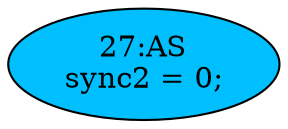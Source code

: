 strict digraph "" {
	node [label="\N"];
	"27:AS"	 [ast="<pyverilog.vparser.ast.Assign object at 0x7f4415e114d0>",
		def_var="['sync2']",
		fillcolor=deepskyblue,
		label="27:AS
sync2 = 0;",
		statements="[]",
		style=filled,
		typ=Assign,
		use_var="[]"];
}
